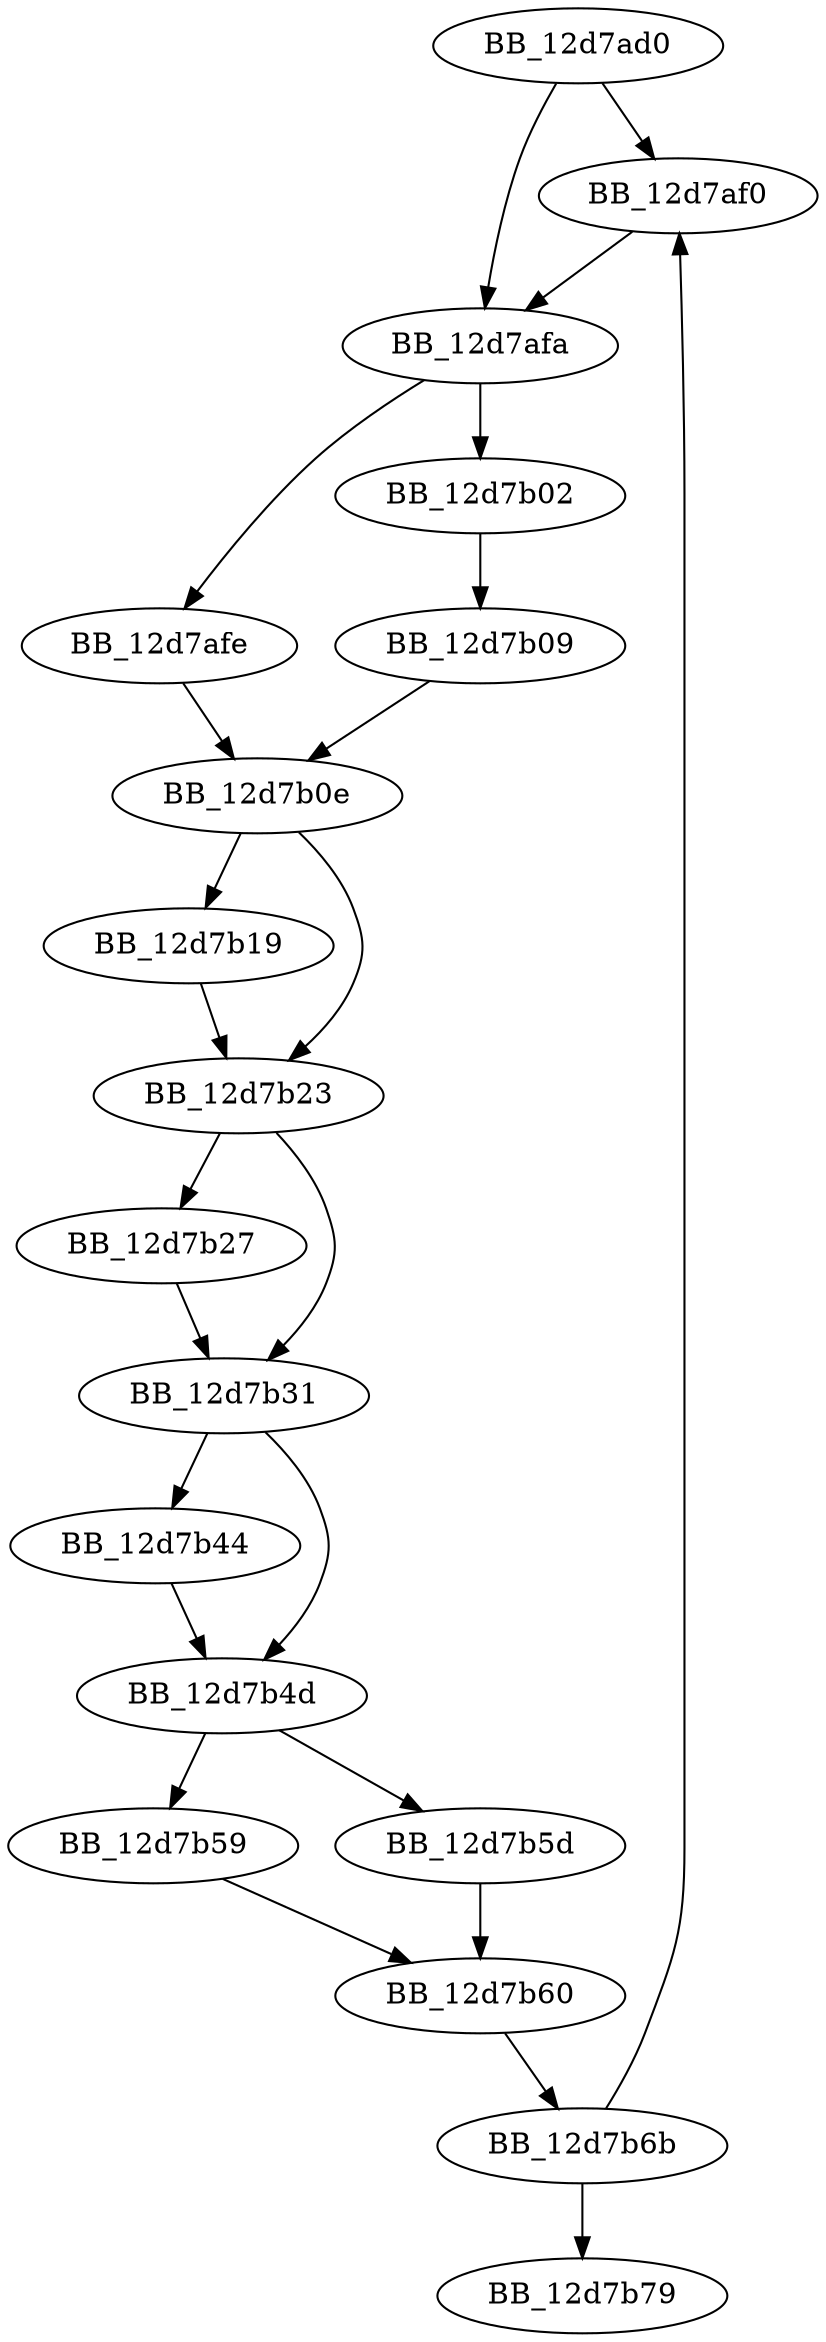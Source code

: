 DiGraph sub_12D7AD0{
BB_12d7ad0->BB_12d7af0
BB_12d7ad0->BB_12d7afa
BB_12d7af0->BB_12d7afa
BB_12d7afa->BB_12d7afe
BB_12d7afa->BB_12d7b02
BB_12d7afe->BB_12d7b0e
BB_12d7b02->BB_12d7b09
BB_12d7b09->BB_12d7b0e
BB_12d7b0e->BB_12d7b19
BB_12d7b0e->BB_12d7b23
BB_12d7b19->BB_12d7b23
BB_12d7b23->BB_12d7b27
BB_12d7b23->BB_12d7b31
BB_12d7b27->BB_12d7b31
BB_12d7b31->BB_12d7b44
BB_12d7b31->BB_12d7b4d
BB_12d7b44->BB_12d7b4d
BB_12d7b4d->BB_12d7b59
BB_12d7b4d->BB_12d7b5d
BB_12d7b59->BB_12d7b60
BB_12d7b5d->BB_12d7b60
BB_12d7b60->BB_12d7b6b
BB_12d7b6b->BB_12d7af0
BB_12d7b6b->BB_12d7b79
}
